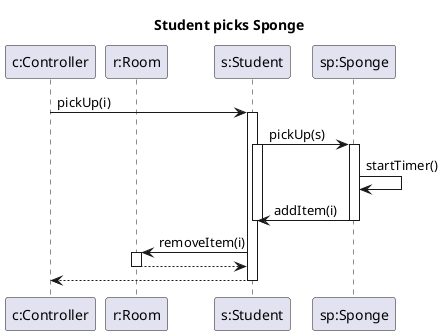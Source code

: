 @startuml pi
title "Student picks Sponge"

participant "c:Controller" as c
participant "r:Room" as r
participant "s:Student" as s
participant "sp:Sponge" as i

c -> s : pickUp(i)
activate s
s -> i : pickUp(s)
activate s
activate i
i -> i : startTimer()
i -> s : addItem(i)
deactivate i
deactivate s
s -> r : removeItem(i)
activate r
r --> s 
deactivate r
s --> c
deactivate s

@enduml